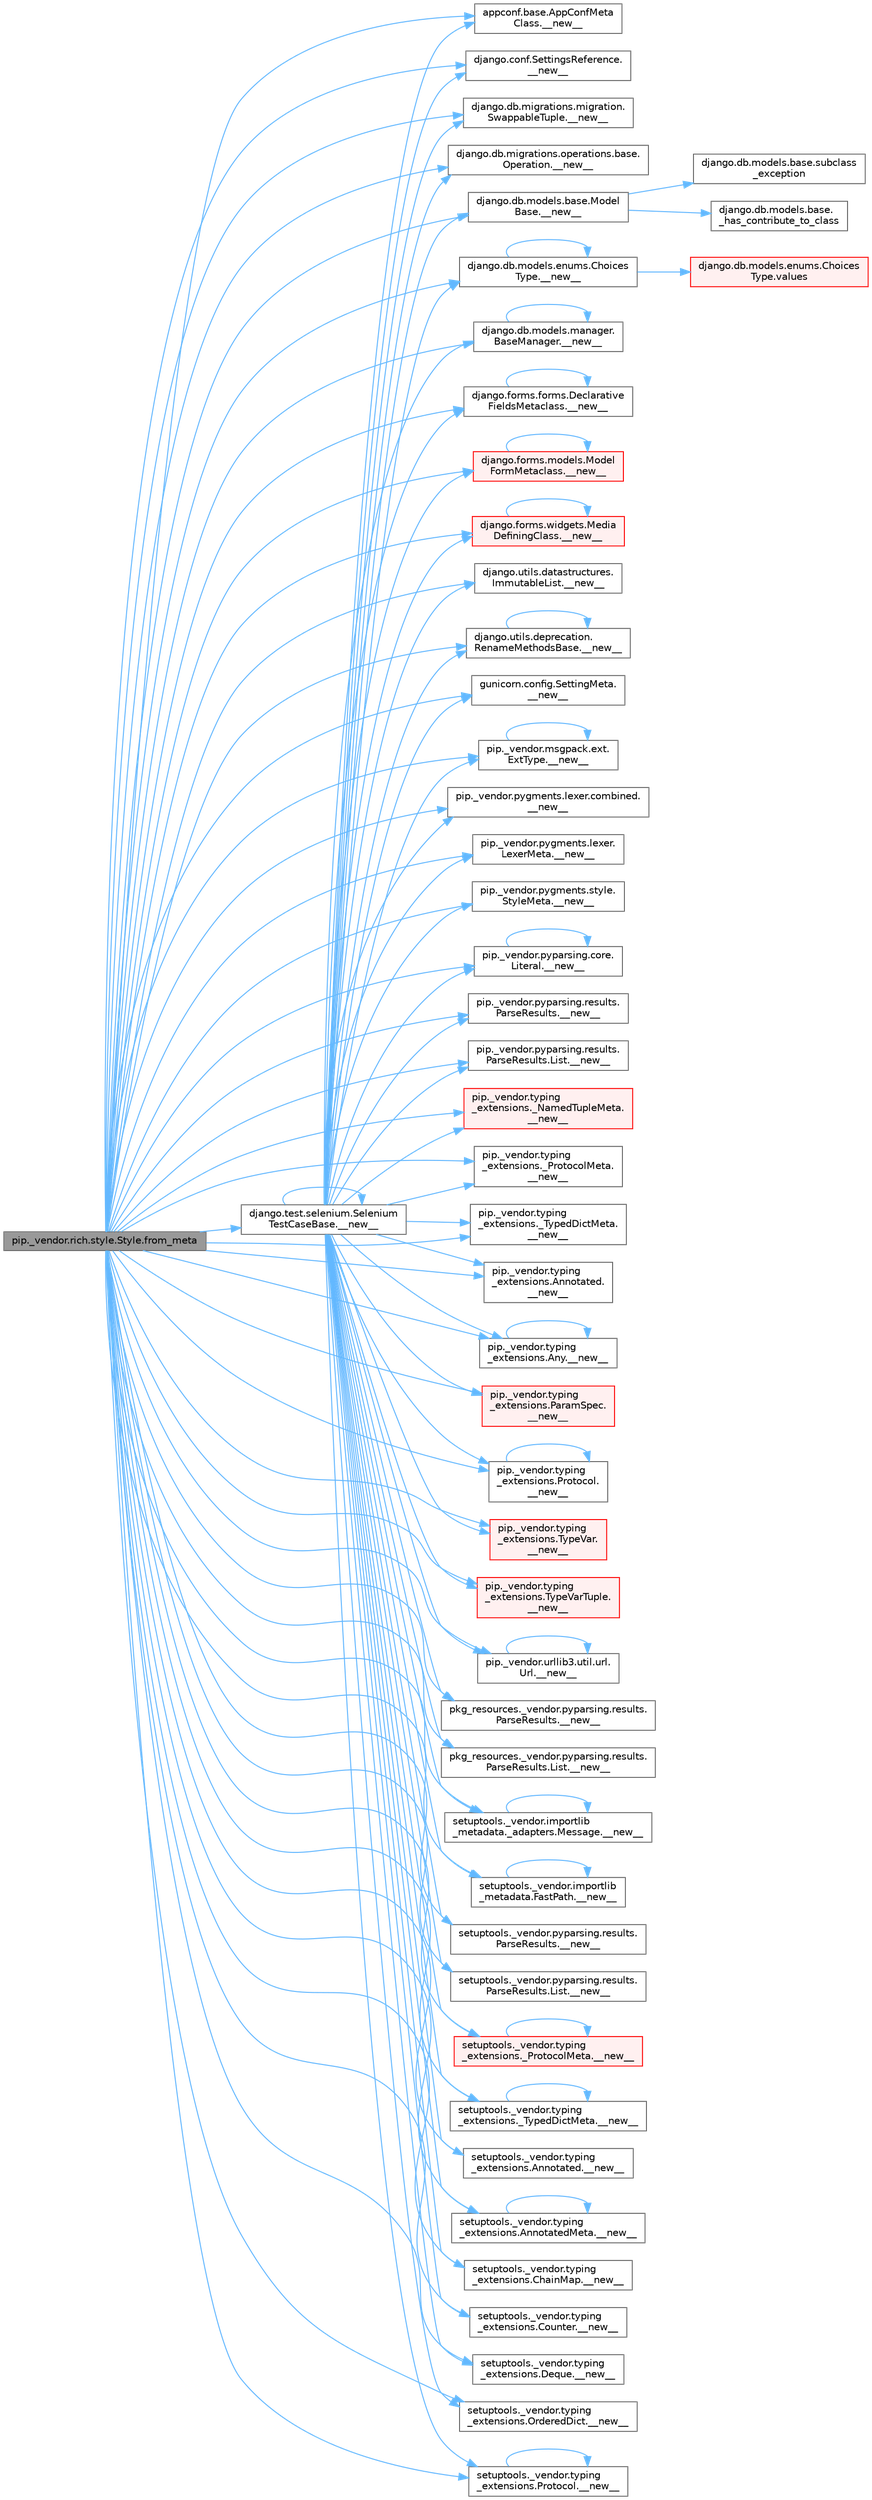 digraph "pip._vendor.rich.style.Style.from_meta"
{
 // LATEX_PDF_SIZE
  bgcolor="transparent";
  edge [fontname=Helvetica,fontsize=10,labelfontname=Helvetica,labelfontsize=10];
  node [fontname=Helvetica,fontsize=10,shape=box,height=0.2,width=0.4];
  rankdir="LR";
  Node1 [id="Node000001",label="pip._vendor.rich.style.Style.from_meta",height=0.2,width=0.4,color="gray40", fillcolor="grey60", style="filled", fontcolor="black",tooltip=" "];
  Node1 -> Node2 [id="edge1_Node000001_Node000002",color="steelblue1",style="solid",tooltip=" "];
  Node2 [id="Node000002",label="appconf.base.AppConfMeta\lClass.__new__",height=0.2,width=0.4,color="grey40", fillcolor="white", style="filled",URL="$classappconf_1_1base_1_1_app_conf_meta_class.html#ae3b2cf6f30224474b6edcbf1387b0852",tooltip=" "];
  Node1 -> Node3 [id="edge2_Node000001_Node000003",color="steelblue1",style="solid",tooltip=" "];
  Node3 [id="Node000003",label="django.conf.SettingsReference.\l__new__",height=0.2,width=0.4,color="grey40", fillcolor="white", style="filled",URL="$classdjango_1_1conf_1_1_settings_reference.html#adee6f36144aa1e65ddd081a4459ddf26",tooltip=" "];
  Node1 -> Node4 [id="edge3_Node000001_Node000004",color="steelblue1",style="solid",tooltip=" "];
  Node4 [id="Node000004",label="django.db.migrations.migration.\lSwappableTuple.__new__",height=0.2,width=0.4,color="grey40", fillcolor="white", style="filled",URL="$classdjango_1_1db_1_1migrations_1_1migration_1_1_swappable_tuple.html#a7509a6a2c07a40cda2a0dac5d6e99789",tooltip=" "];
  Node1 -> Node5 [id="edge4_Node000001_Node000005",color="steelblue1",style="solid",tooltip=" "];
  Node5 [id="Node000005",label="django.db.migrations.operations.base.\lOperation.__new__",height=0.2,width=0.4,color="grey40", fillcolor="white", style="filled",URL="$classdjango_1_1db_1_1migrations_1_1operations_1_1base_1_1_operation.html#a0e75a153578c0aa184cef917cbc50cdf",tooltip=" "];
  Node1 -> Node6 [id="edge5_Node000001_Node000006",color="steelblue1",style="solid",tooltip=" "];
  Node6 [id="Node000006",label="django.db.models.base.Model\lBase.__new__",height=0.2,width=0.4,color="grey40", fillcolor="white", style="filled",URL="$classdjango_1_1db_1_1models_1_1base_1_1_model_base.html#a5688192f626b496760655c3b5309a0bc",tooltip=" "];
  Node6 -> Node7 [id="edge6_Node000006_Node000007",color="steelblue1",style="solid",tooltip=" "];
  Node7 [id="Node000007",label="django.db.models.base.\l_has_contribute_to_class",height=0.2,width=0.4,color="grey40", fillcolor="white", style="filled",URL="$namespacedjango_1_1db_1_1models_1_1base.html#abaf58b00715cc92319920ccf82da9bcf",tooltip=" "];
  Node6 -> Node8 [id="edge7_Node000006_Node000008",color="steelblue1",style="solid",tooltip=" "];
  Node8 [id="Node000008",label="django.db.models.base.subclass\l_exception",height=0.2,width=0.4,color="grey40", fillcolor="white", style="filled",URL="$namespacedjango_1_1db_1_1models_1_1base.html#a194474a030dc3ae3d4a1d74a36b93d34",tooltip=" "];
  Node1 -> Node9 [id="edge8_Node000001_Node000009",color="steelblue1",style="solid",tooltip=" "];
  Node9 [id="Node000009",label="django.db.models.enums.Choices\lType.__new__",height=0.2,width=0.4,color="grey40", fillcolor="white", style="filled",URL="$classdjango_1_1db_1_1models_1_1enums_1_1_choices_type.html#a973fedbb791aa7249348ddf93ba850d9",tooltip=" "];
  Node9 -> Node9 [id="edge9_Node000009_Node000009",color="steelblue1",style="solid",tooltip=" "];
  Node9 -> Node10 [id="edge10_Node000009_Node000010",color="steelblue1",style="solid",tooltip=" "];
  Node10 [id="Node000010",label="django.db.models.enums.Choices\lType.values",height=0.2,width=0.4,color="red", fillcolor="#FFF0F0", style="filled",URL="$classdjango_1_1db_1_1models_1_1enums_1_1_choices_type.html#a6a25241e73ee5ff638ef5b424f5cb8e8",tooltip=" "];
  Node1 -> Node2562 [id="edge11_Node000001_Node002562",color="steelblue1",style="solid",tooltip=" "];
  Node2562 [id="Node002562",label="django.db.models.manager.\lBaseManager.__new__",height=0.2,width=0.4,color="grey40", fillcolor="white", style="filled",URL="$classdjango_1_1db_1_1models_1_1manager_1_1_base_manager.html#a402956cc7048ac4239181d9bf52f38d7",tooltip=" "];
  Node2562 -> Node2562 [id="edge12_Node002562_Node002562",color="steelblue1",style="solid",tooltip=" "];
  Node1 -> Node2563 [id="edge13_Node000001_Node002563",color="steelblue1",style="solid",tooltip=" "];
  Node2563 [id="Node002563",label="django.forms.forms.Declarative\lFieldsMetaclass.__new__",height=0.2,width=0.4,color="grey40", fillcolor="white", style="filled",URL="$classdjango_1_1forms_1_1forms_1_1_declarative_fields_metaclass.html#aa82d8ae60cf8bd4ffb1991279105590e",tooltip=" "];
  Node2563 -> Node2563 [id="edge14_Node002563_Node002563",color="steelblue1",style="solid",tooltip=" "];
  Node1 -> Node2564 [id="edge15_Node000001_Node002564",color="steelblue1",style="solid",tooltip=" "];
  Node2564 [id="Node002564",label="django.forms.models.Model\lFormMetaclass.__new__",height=0.2,width=0.4,color="red", fillcolor="#FFF0F0", style="filled",URL="$classdjango_1_1forms_1_1models_1_1_model_form_metaclass.html#aed0f8e0548ca5e8f42c96d3266daa521",tooltip=" "];
  Node2564 -> Node2564 [id="edge16_Node002564_Node002564",color="steelblue1",style="solid",tooltip=" "];
  Node1 -> Node2567 [id="edge17_Node000001_Node002567",color="steelblue1",style="solid",tooltip=" "];
  Node2567 [id="Node002567",label="django.forms.widgets.Media\lDefiningClass.__new__",height=0.2,width=0.4,color="red", fillcolor="#FFF0F0", style="filled",URL="$classdjango_1_1forms_1_1widgets_1_1_media_defining_class.html#a5d0b465656e0c8c06c5b18272005b5b9",tooltip=" "];
  Node2567 -> Node2567 [id="edge18_Node002567_Node002567",color="steelblue1",style="solid",tooltip=" "];
  Node1 -> Node2569 [id="edge19_Node000001_Node002569",color="steelblue1",style="solid",tooltip=" "];
  Node2569 [id="Node002569",label="django.test.selenium.Selenium\lTestCaseBase.__new__",height=0.2,width=0.4,color="grey40", fillcolor="white", style="filled",URL="$classdjango_1_1test_1_1selenium_1_1_selenium_test_case_base.html#a4082fc89599686abaf551a6d6382b4e3",tooltip=" "];
  Node2569 -> Node2 [id="edge20_Node002569_Node000002",color="steelblue1",style="solid",tooltip=" "];
  Node2569 -> Node3 [id="edge21_Node002569_Node000003",color="steelblue1",style="solid",tooltip=" "];
  Node2569 -> Node4 [id="edge22_Node002569_Node000004",color="steelblue1",style="solid",tooltip=" "];
  Node2569 -> Node5 [id="edge23_Node002569_Node000005",color="steelblue1",style="solid",tooltip=" "];
  Node2569 -> Node6 [id="edge24_Node002569_Node000006",color="steelblue1",style="solid",tooltip=" "];
  Node2569 -> Node9 [id="edge25_Node002569_Node000009",color="steelblue1",style="solid",tooltip=" "];
  Node2569 -> Node2562 [id="edge26_Node002569_Node002562",color="steelblue1",style="solid",tooltip=" "];
  Node2569 -> Node2563 [id="edge27_Node002569_Node002563",color="steelblue1",style="solid",tooltip=" "];
  Node2569 -> Node2564 [id="edge28_Node002569_Node002564",color="steelblue1",style="solid",tooltip=" "];
  Node2569 -> Node2567 [id="edge29_Node002569_Node002567",color="steelblue1",style="solid",tooltip=" "];
  Node2569 -> Node2569 [id="edge30_Node002569_Node002569",color="steelblue1",style="solid",tooltip=" "];
  Node2569 -> Node2570 [id="edge31_Node002569_Node002570",color="steelblue1",style="solid",tooltip=" "];
  Node2570 [id="Node002570",label="django.utils.datastructures.\lImmutableList.__new__",height=0.2,width=0.4,color="grey40", fillcolor="white", style="filled",URL="$classdjango_1_1utils_1_1datastructures_1_1_immutable_list.html#a8047498daf24d8607388c0b4154740b2",tooltip=" "];
  Node2569 -> Node2571 [id="edge32_Node002569_Node002571",color="steelblue1",style="solid",tooltip=" "];
  Node2571 [id="Node002571",label="django.utils.deprecation.\lRenameMethodsBase.__new__",height=0.2,width=0.4,color="grey40", fillcolor="white", style="filled",URL="$classdjango_1_1utils_1_1deprecation_1_1_rename_methods_base.html#a72f694aaa642540d90e1bffa672370de",tooltip=" "];
  Node2571 -> Node2571 [id="edge33_Node002571_Node002571",color="steelblue1",style="solid",tooltip=" "];
  Node2569 -> Node2572 [id="edge34_Node002569_Node002572",color="steelblue1",style="solid",tooltip=" "];
  Node2572 [id="Node002572",label="gunicorn.config.SettingMeta.\l__new__",height=0.2,width=0.4,color="grey40", fillcolor="white", style="filled",URL="$classgunicorn_1_1config_1_1_setting_meta.html#a713ec36dc4c046ccc522514936b82f7f",tooltip=" "];
  Node2569 -> Node2573 [id="edge35_Node002569_Node002573",color="steelblue1",style="solid",tooltip=" "];
  Node2573 [id="Node002573",label="pip._vendor.msgpack.ext.\lExtType.__new__",height=0.2,width=0.4,color="grey40", fillcolor="white", style="filled",URL="$classpip_1_1__vendor_1_1msgpack_1_1ext_1_1_ext_type.html#abe7a0b1b20af79b005fb5a5e3efc0435",tooltip=" "];
  Node2573 -> Node2573 [id="edge36_Node002573_Node002573",color="steelblue1",style="solid",tooltip=" "];
  Node2569 -> Node2574 [id="edge37_Node002569_Node002574",color="steelblue1",style="solid",tooltip=" "];
  Node2574 [id="Node002574",label="pip._vendor.pygments.lexer.combined.\l__new__",height=0.2,width=0.4,color="grey40", fillcolor="white", style="filled",URL="$classpip_1_1__vendor_1_1pygments_1_1lexer_1_1combined.html#a9cd33c733986590cbc88a3ab713e5ce0",tooltip=" "];
  Node2569 -> Node2575 [id="edge38_Node002569_Node002575",color="steelblue1",style="solid",tooltip=" "];
  Node2575 [id="Node002575",label="pip._vendor.pygments.lexer.\lLexerMeta.__new__",height=0.2,width=0.4,color="grey40", fillcolor="white", style="filled",URL="$classpip_1_1__vendor_1_1pygments_1_1lexer_1_1_lexer_meta.html#a406da98fb1446ca90f2648ab98c66bad",tooltip=" "];
  Node2569 -> Node2576 [id="edge39_Node002569_Node002576",color="steelblue1",style="solid",tooltip=" "];
  Node2576 [id="Node002576",label="pip._vendor.pygments.style.\lStyleMeta.__new__",height=0.2,width=0.4,color="grey40", fillcolor="white", style="filled",URL="$classpip_1_1__vendor_1_1pygments_1_1style_1_1_style_meta.html#a5dc70dab76cd2e2d6376dbe75feb1769",tooltip=" "];
  Node2569 -> Node2577 [id="edge40_Node002569_Node002577",color="steelblue1",style="solid",tooltip=" "];
  Node2577 [id="Node002577",label="pip._vendor.pyparsing.core.\lLiteral.__new__",height=0.2,width=0.4,color="grey40", fillcolor="white", style="filled",URL="$classpip_1_1__vendor_1_1pyparsing_1_1core_1_1_literal.html#a0d3601e9a92f871b9cfa945f1e9e9c74",tooltip=" "];
  Node2577 -> Node2577 [id="edge41_Node002577_Node002577",color="steelblue1",style="solid",tooltip=" "];
  Node2569 -> Node2578 [id="edge42_Node002569_Node002578",color="steelblue1",style="solid",tooltip=" "];
  Node2578 [id="Node002578",label="pip._vendor.pyparsing.results.\lParseResults.__new__",height=0.2,width=0.4,color="grey40", fillcolor="white", style="filled",URL="$classpip_1_1__vendor_1_1pyparsing_1_1results_1_1_parse_results.html#a6140b8a6ae9257709158fe8a8b12e463",tooltip=" "];
  Node2569 -> Node2579 [id="edge43_Node002569_Node002579",color="steelblue1",style="solid",tooltip=" "];
  Node2579 [id="Node002579",label="pip._vendor.pyparsing.results.\lParseResults.List.__new__",height=0.2,width=0.4,color="grey40", fillcolor="white", style="filled",URL="$classpip_1_1__vendor_1_1pyparsing_1_1results_1_1_parse_results_1_1_list.html#a5e47fbe8bed3d723f908cab31b4697c8",tooltip=" "];
  Node2569 -> Node2580 [id="edge44_Node002569_Node002580",color="steelblue1",style="solid",tooltip=" "];
  Node2580 [id="Node002580",label="pip._vendor.typing\l_extensions._NamedTupleMeta.\l__new__",height=0.2,width=0.4,color="red", fillcolor="#FFF0F0", style="filled",URL="$classpip_1_1__vendor_1_1typing__extensions_1_1___named_tuple_meta.html#acfd0b699066d3a3c3b387a5630f54bda",tooltip=" "];
  Node2569 -> Node2582 [id="edge45_Node002569_Node002582",color="steelblue1",style="solid",tooltip=" "];
  Node2582 [id="Node002582",label="pip._vendor.typing\l_extensions._ProtocolMeta.\l__new__",height=0.2,width=0.4,color="grey40", fillcolor="white", style="filled",URL="$classpip_1_1__vendor_1_1typing__extensions_1_1___protocol_meta.html#a4c5bb64abd48786235dca2ce08f4dd2a",tooltip=" "];
  Node2569 -> Node2583 [id="edge46_Node002569_Node002583",color="steelblue1",style="solid",tooltip=" "];
  Node2583 [id="Node002583",label="pip._vendor.typing\l_extensions._TypedDictMeta.\l__new__",height=0.2,width=0.4,color="grey40", fillcolor="white", style="filled",URL="$classpip_1_1__vendor_1_1typing__extensions_1_1___typed_dict_meta.html#a231f9eb321bb5a92f1216c726b0ca293",tooltip=" "];
  Node2569 -> Node2584 [id="edge47_Node002569_Node002584",color="steelblue1",style="solid",tooltip=" "];
  Node2584 [id="Node002584",label="pip._vendor.typing\l_extensions.Annotated.\l__new__",height=0.2,width=0.4,color="grey40", fillcolor="white", style="filled",URL="$classpip_1_1__vendor_1_1typing__extensions_1_1_annotated.html#a29016386777b4c0fbaf5a2bfd674d613",tooltip=" "];
  Node2569 -> Node2585 [id="edge48_Node002569_Node002585",color="steelblue1",style="solid",tooltip=" "];
  Node2585 [id="Node002585",label="pip._vendor.typing\l_extensions.Any.__new__",height=0.2,width=0.4,color="grey40", fillcolor="white", style="filled",URL="$classpip_1_1__vendor_1_1typing__extensions_1_1_any.html#afc88c07996e7abcc8625b4c13948cf22",tooltip=" "];
  Node2585 -> Node2585 [id="edge49_Node002585_Node002585",color="steelblue1",style="solid",tooltip=" "];
  Node2569 -> Node2586 [id="edge50_Node002569_Node002586",color="steelblue1",style="solid",tooltip=" "];
  Node2586 [id="Node002586",label="pip._vendor.typing\l_extensions.ParamSpec.\l__new__",height=0.2,width=0.4,color="red", fillcolor="#FFF0F0", style="filled",URL="$classpip_1_1__vendor_1_1typing__extensions_1_1_param_spec.html#a2dd105c75665f4321a2f1825882cbc87",tooltip=" "];
  Node2569 -> Node2590 [id="edge51_Node002569_Node002590",color="steelblue1",style="solid",tooltip=" "];
  Node2590 [id="Node002590",label="pip._vendor.typing\l_extensions.Protocol.\l__new__",height=0.2,width=0.4,color="grey40", fillcolor="white", style="filled",URL="$classpip_1_1__vendor_1_1typing__extensions_1_1_protocol.html#a47d3d1279a5cdefac80e87f62214956d",tooltip=" "];
  Node2590 -> Node2590 [id="edge52_Node002590_Node002590",color="steelblue1",style="solid",tooltip=" "];
  Node2569 -> Node2591 [id="edge53_Node002569_Node002591",color="steelblue1",style="solid",tooltip=" "];
  Node2591 [id="Node002591",label="pip._vendor.typing\l_extensions.TypeVar.\l__new__",height=0.2,width=0.4,color="red", fillcolor="#FFF0F0", style="filled",URL="$classpip_1_1__vendor_1_1typing__extensions_1_1_type_var.html#a25ba2413599c09136145a2007f6e1dbe",tooltip=" "];
  Node2569 -> Node2592 [id="edge54_Node002569_Node002592",color="steelblue1",style="solid",tooltip=" "];
  Node2592 [id="Node002592",label="pip._vendor.typing\l_extensions.TypeVarTuple.\l__new__",height=0.2,width=0.4,color="red", fillcolor="#FFF0F0", style="filled",URL="$classpip_1_1__vendor_1_1typing__extensions_1_1_type_var_tuple.html#aae55c9f134bc96bd526ba1eae411f5f1",tooltip=" "];
  Node2569 -> Node2593 [id="edge55_Node002569_Node002593",color="steelblue1",style="solid",tooltip=" "];
  Node2593 [id="Node002593",label="pip._vendor.urllib3.util.url.\lUrl.__new__",height=0.2,width=0.4,color="grey40", fillcolor="white", style="filled",URL="$classpip_1_1__vendor_1_1urllib3_1_1util_1_1url_1_1_url.html#a456f801e13ac93858a6fbd7268ba1f04",tooltip=" "];
  Node2593 -> Node2593 [id="edge56_Node002593_Node002593",color="steelblue1",style="solid",tooltip=" "];
  Node2569 -> Node2594 [id="edge57_Node002569_Node002594",color="steelblue1",style="solid",tooltip=" "];
  Node2594 [id="Node002594",label="pkg_resources._vendor.pyparsing.results.\lParseResults.__new__",height=0.2,width=0.4,color="grey40", fillcolor="white", style="filled",URL="$classpkg__resources_1_1__vendor_1_1pyparsing_1_1results_1_1_parse_results.html#ab6a3f2774236c18c3092ff7a71132c83",tooltip=" "];
  Node2569 -> Node2595 [id="edge58_Node002569_Node002595",color="steelblue1",style="solid",tooltip=" "];
  Node2595 [id="Node002595",label="pkg_resources._vendor.pyparsing.results.\lParseResults.List.__new__",height=0.2,width=0.4,color="grey40", fillcolor="white", style="filled",URL="$classpkg__resources_1_1__vendor_1_1pyparsing_1_1results_1_1_parse_results_1_1_list.html#a5a449627c1fb5eca9be16ab8d8bfa58e",tooltip=" "];
  Node2569 -> Node2596 [id="edge59_Node002569_Node002596",color="steelblue1",style="solid",tooltip=" "];
  Node2596 [id="Node002596",label="setuptools._vendor.importlib\l_metadata._adapters.Message.__new__",height=0.2,width=0.4,color="grey40", fillcolor="white", style="filled",URL="$classsetuptools_1_1__vendor_1_1importlib__metadata_1_1__adapters_1_1_message.html#a0043d64feabda7d5d1efde3caf7a95c5",tooltip=" "];
  Node2596 -> Node2596 [id="edge60_Node002596_Node002596",color="steelblue1",style="solid",tooltip=" "];
  Node2569 -> Node2597 [id="edge61_Node002569_Node002597",color="steelblue1",style="solid",tooltip=" "];
  Node2597 [id="Node002597",label="setuptools._vendor.importlib\l_metadata.FastPath.__new__",height=0.2,width=0.4,color="grey40", fillcolor="white", style="filled",URL="$classsetuptools_1_1__vendor_1_1importlib__metadata_1_1_fast_path.html#a7cab5071b060aabfdfb5dae34cfae23c",tooltip=" "];
  Node2597 -> Node2597 [id="edge62_Node002597_Node002597",color="steelblue1",style="solid",tooltip=" "];
  Node2569 -> Node2598 [id="edge63_Node002569_Node002598",color="steelblue1",style="solid",tooltip=" "];
  Node2598 [id="Node002598",label="setuptools._vendor.pyparsing.results.\lParseResults.__new__",height=0.2,width=0.4,color="grey40", fillcolor="white", style="filled",URL="$classsetuptools_1_1__vendor_1_1pyparsing_1_1results_1_1_parse_results.html#ac3602349fba4df4d37e9913272a584fa",tooltip=" "];
  Node2569 -> Node2599 [id="edge64_Node002569_Node002599",color="steelblue1",style="solid",tooltip=" "];
  Node2599 [id="Node002599",label="setuptools._vendor.pyparsing.results.\lParseResults.List.__new__",height=0.2,width=0.4,color="grey40", fillcolor="white", style="filled",URL="$classsetuptools_1_1__vendor_1_1pyparsing_1_1results_1_1_parse_results_1_1_list.html#a0892271c313f87dff6179986d18f7bfb",tooltip=" "];
  Node2569 -> Node2600 [id="edge65_Node002569_Node002600",color="steelblue1",style="solid",tooltip=" "];
  Node2600 [id="Node002600",label="setuptools._vendor.typing\l_extensions._ProtocolMeta.__new__",height=0.2,width=0.4,color="red", fillcolor="#FFF0F0", style="filled",URL="$classsetuptools_1_1__vendor_1_1typing__extensions_1_1___protocol_meta.html#a1c58f696609685e527d87017a5ed8ac8",tooltip=" "];
  Node2600 -> Node2600 [id="edge66_Node002600_Node002600",color="steelblue1",style="solid",tooltip=" "];
  Node2569 -> Node2604 [id="edge67_Node002569_Node002604",color="steelblue1",style="solid",tooltip=" "];
  Node2604 [id="Node002604",label="setuptools._vendor.typing\l_extensions._TypedDictMeta.__new__",height=0.2,width=0.4,color="grey40", fillcolor="white", style="filled",URL="$classsetuptools_1_1__vendor_1_1typing__extensions_1_1___typed_dict_meta.html#a32878604bacd5f3db684c41247491599",tooltip=" "];
  Node2604 -> Node2604 [id="edge68_Node002604_Node002604",color="steelblue1",style="solid",tooltip=" "];
  Node2569 -> Node2605 [id="edge69_Node002569_Node002605",color="steelblue1",style="solid",tooltip=" "];
  Node2605 [id="Node002605",label="setuptools._vendor.typing\l_extensions.Annotated.__new__",height=0.2,width=0.4,color="grey40", fillcolor="white", style="filled",URL="$classsetuptools_1_1__vendor_1_1typing__extensions_1_1_annotated.html#a77dc41d7bed05dcb3c72f7e6d4d19204",tooltip=" "];
  Node2569 -> Node2606 [id="edge70_Node002569_Node002606",color="steelblue1",style="solid",tooltip=" "];
  Node2606 [id="Node002606",label="setuptools._vendor.typing\l_extensions.AnnotatedMeta.__new__",height=0.2,width=0.4,color="grey40", fillcolor="white", style="filled",URL="$classsetuptools_1_1__vendor_1_1typing__extensions_1_1_annotated_meta.html#a49933281f97b41270b387f5a1834f322",tooltip=" "];
  Node2606 -> Node2606 [id="edge71_Node002606_Node002606",color="steelblue1",style="solid",tooltip=" "];
  Node2569 -> Node2607 [id="edge72_Node002569_Node002607",color="steelblue1",style="solid",tooltip=" "];
  Node2607 [id="Node002607",label="setuptools._vendor.typing\l_extensions.ChainMap.__new__",height=0.2,width=0.4,color="grey40", fillcolor="white", style="filled",URL="$classsetuptools_1_1__vendor_1_1typing__extensions_1_1_chain_map.html#a49a1acaa033163c6804985ce9c3f3668",tooltip=" "];
  Node2569 -> Node2608 [id="edge73_Node002569_Node002608",color="steelblue1",style="solid",tooltip=" "];
  Node2608 [id="Node002608",label="setuptools._vendor.typing\l_extensions.Counter.__new__",height=0.2,width=0.4,color="grey40", fillcolor="white", style="filled",URL="$classsetuptools_1_1__vendor_1_1typing__extensions_1_1_counter.html#a00ec50d424f45f48bd0e5a5c95123556",tooltip=" "];
  Node2569 -> Node2609 [id="edge74_Node002569_Node002609",color="steelblue1",style="solid",tooltip=" "];
  Node2609 [id="Node002609",label="setuptools._vendor.typing\l_extensions.Deque.__new__",height=0.2,width=0.4,color="grey40", fillcolor="white", style="filled",URL="$classsetuptools_1_1__vendor_1_1typing__extensions_1_1_deque.html#a4cd5102217525c5247ad2e3c2ef810f6",tooltip=" "];
  Node2569 -> Node2610 [id="edge75_Node002569_Node002610",color="steelblue1",style="solid",tooltip=" "];
  Node2610 [id="Node002610",label="setuptools._vendor.typing\l_extensions.OrderedDict.__new__",height=0.2,width=0.4,color="grey40", fillcolor="white", style="filled",URL="$classsetuptools_1_1__vendor_1_1typing__extensions_1_1_ordered_dict.html#a0ec9da79613276e13aee670a3e4106d8",tooltip=" "];
  Node2569 -> Node2611 [id="edge76_Node002569_Node002611",color="steelblue1",style="solid",tooltip=" "];
  Node2611 [id="Node002611",label="setuptools._vendor.typing\l_extensions.Protocol.__new__",height=0.2,width=0.4,color="grey40", fillcolor="white", style="filled",URL="$classsetuptools_1_1__vendor_1_1typing__extensions_1_1_protocol.html#a78586744036938e6acdb9a7acb5dd354",tooltip=" "];
  Node2611 -> Node2611 [id="edge77_Node002611_Node002611",color="steelblue1",style="solid",tooltip=" "];
  Node1 -> Node2570 [id="edge78_Node000001_Node002570",color="steelblue1",style="solid",tooltip=" "];
  Node1 -> Node2571 [id="edge79_Node000001_Node002571",color="steelblue1",style="solid",tooltip=" "];
  Node1 -> Node2572 [id="edge80_Node000001_Node002572",color="steelblue1",style="solid",tooltip=" "];
  Node1 -> Node2573 [id="edge81_Node000001_Node002573",color="steelblue1",style="solid",tooltip=" "];
  Node1 -> Node2574 [id="edge82_Node000001_Node002574",color="steelblue1",style="solid",tooltip=" "];
  Node1 -> Node2575 [id="edge83_Node000001_Node002575",color="steelblue1",style="solid",tooltip=" "];
  Node1 -> Node2576 [id="edge84_Node000001_Node002576",color="steelblue1",style="solid",tooltip=" "];
  Node1 -> Node2577 [id="edge85_Node000001_Node002577",color="steelblue1",style="solid",tooltip=" "];
  Node1 -> Node2578 [id="edge86_Node000001_Node002578",color="steelblue1",style="solid",tooltip=" "];
  Node1 -> Node2579 [id="edge87_Node000001_Node002579",color="steelblue1",style="solid",tooltip=" "];
  Node1 -> Node2580 [id="edge88_Node000001_Node002580",color="steelblue1",style="solid",tooltip=" "];
  Node1 -> Node2582 [id="edge89_Node000001_Node002582",color="steelblue1",style="solid",tooltip=" "];
  Node1 -> Node2583 [id="edge90_Node000001_Node002583",color="steelblue1",style="solid",tooltip=" "];
  Node1 -> Node2584 [id="edge91_Node000001_Node002584",color="steelblue1",style="solid",tooltip=" "];
  Node1 -> Node2585 [id="edge92_Node000001_Node002585",color="steelblue1",style="solid",tooltip=" "];
  Node1 -> Node2586 [id="edge93_Node000001_Node002586",color="steelblue1",style="solid",tooltip=" "];
  Node1 -> Node2590 [id="edge94_Node000001_Node002590",color="steelblue1",style="solid",tooltip=" "];
  Node1 -> Node2591 [id="edge95_Node000001_Node002591",color="steelblue1",style="solid",tooltip=" "];
  Node1 -> Node2592 [id="edge96_Node000001_Node002592",color="steelblue1",style="solid",tooltip=" "];
  Node1 -> Node2593 [id="edge97_Node000001_Node002593",color="steelblue1",style="solid",tooltip=" "];
  Node1 -> Node2594 [id="edge98_Node000001_Node002594",color="steelblue1",style="solid",tooltip=" "];
  Node1 -> Node2595 [id="edge99_Node000001_Node002595",color="steelblue1",style="solid",tooltip=" "];
  Node1 -> Node2596 [id="edge100_Node000001_Node002596",color="steelblue1",style="solid",tooltip=" "];
  Node1 -> Node2597 [id="edge101_Node000001_Node002597",color="steelblue1",style="solid",tooltip=" "];
  Node1 -> Node2598 [id="edge102_Node000001_Node002598",color="steelblue1",style="solid",tooltip=" "];
  Node1 -> Node2599 [id="edge103_Node000001_Node002599",color="steelblue1",style="solid",tooltip=" "];
  Node1 -> Node2600 [id="edge104_Node000001_Node002600",color="steelblue1",style="solid",tooltip=" "];
  Node1 -> Node2604 [id="edge105_Node000001_Node002604",color="steelblue1",style="solid",tooltip=" "];
  Node1 -> Node2605 [id="edge106_Node000001_Node002605",color="steelblue1",style="solid",tooltip=" "];
  Node1 -> Node2606 [id="edge107_Node000001_Node002606",color="steelblue1",style="solid",tooltip=" "];
  Node1 -> Node2607 [id="edge108_Node000001_Node002607",color="steelblue1",style="solid",tooltip=" "];
  Node1 -> Node2608 [id="edge109_Node000001_Node002608",color="steelblue1",style="solid",tooltip=" "];
  Node1 -> Node2609 [id="edge110_Node000001_Node002609",color="steelblue1",style="solid",tooltip=" "];
  Node1 -> Node2610 [id="edge111_Node000001_Node002610",color="steelblue1",style="solid",tooltip=" "];
  Node1 -> Node2611 [id="edge112_Node000001_Node002611",color="steelblue1",style="solid",tooltip=" "];
}
